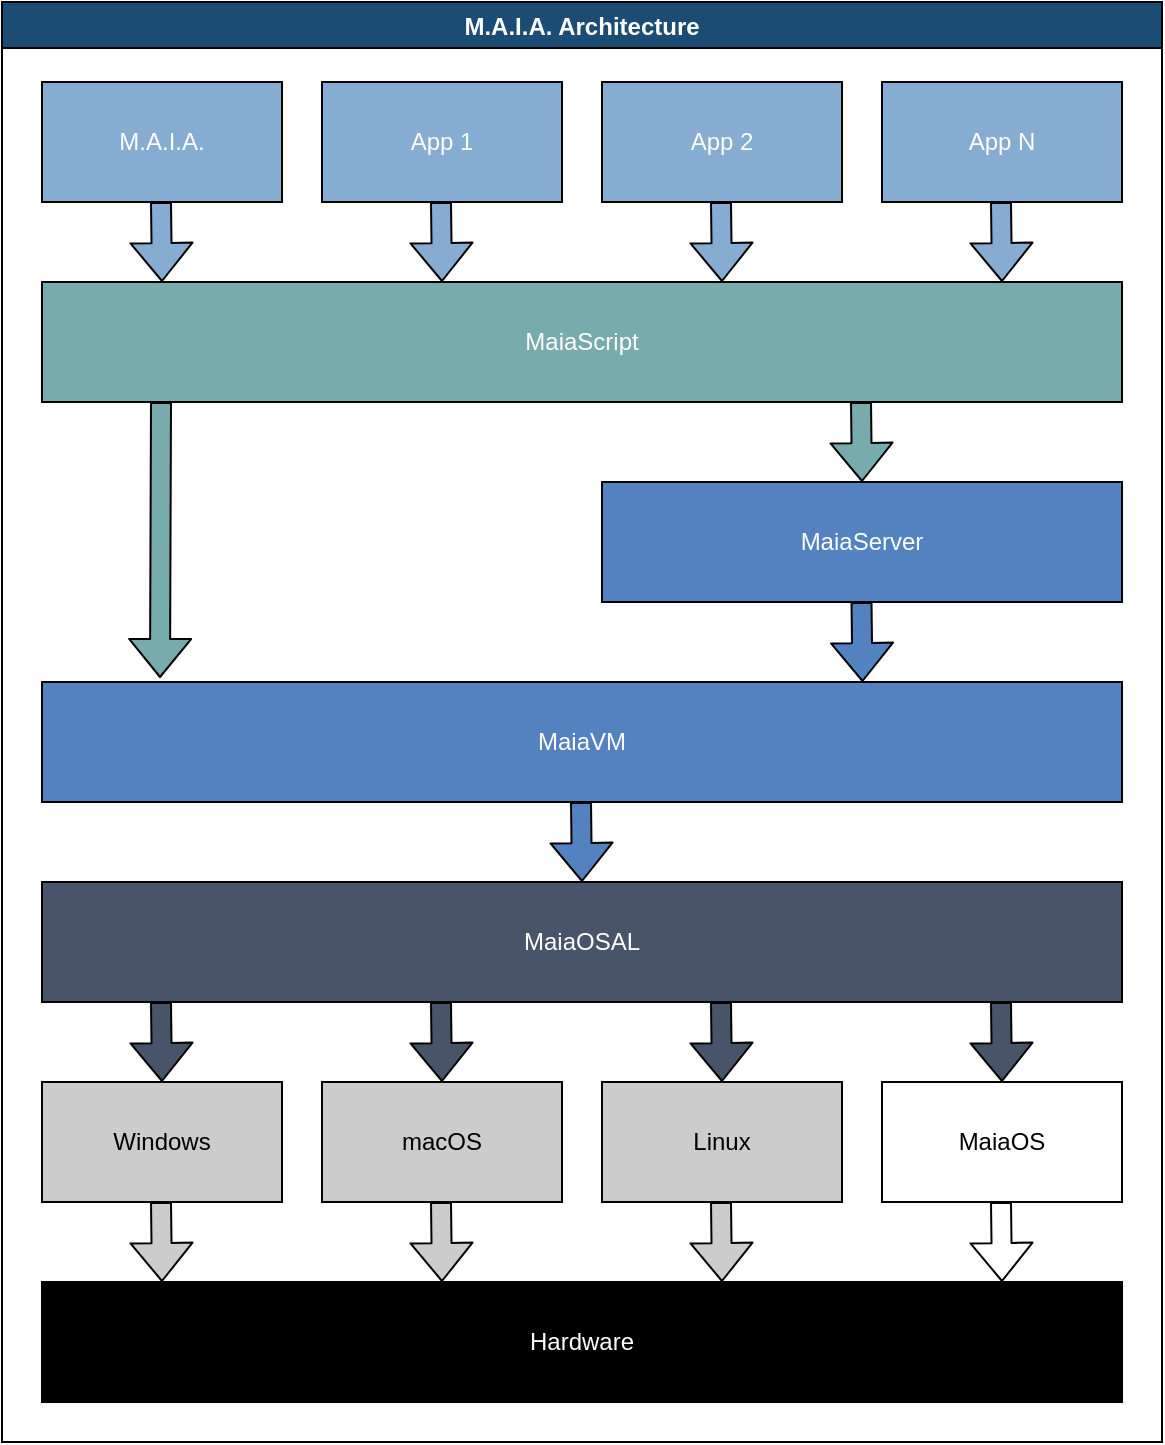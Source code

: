 <mxfile version="13.3.1" type="device"><diagram id="HLxVi1b4V3SdH5FvDU2b" name="Page-1"><mxGraphModel dx="622" dy="534" grid="1" gridSize="10" guides="1" tooltips="1" connect="1" arrows="1" fold="1" page="1" pageScale="1" pageWidth="827" pageHeight="1169" math="0" shadow="0"><root><mxCell id="0"/><mxCell id="1" parent="0"/><mxCell id="wSI-M6TDhY0JpeqzN93r-21" value="" style="shape=flexArrow;endArrow=classic;html=1;fillColor=#78ABAD;" parent="1" edge="1"><mxGeometry width="50" height="50" relative="1" as="geometry"><mxPoint x="489.5" y="280" as="sourcePoint"/><mxPoint x="490" y="320" as="targetPoint"/></mxGeometry></mxCell><mxCell id="wSI-M6TDhY0JpeqzN93r-20" value="" style="shape=flexArrow;endArrow=classic;html=1;fillColor=#86ACD1;" parent="1" edge="1"><mxGeometry width="50" height="50" relative="1" as="geometry"><mxPoint x="559.5" y="180" as="sourcePoint"/><mxPoint x="560" y="220" as="targetPoint"/></mxGeometry></mxCell><mxCell id="wSI-M6TDhY0JpeqzN93r-8" value="MaiaVM" style="rounded=0;whiteSpace=wrap;html=1;fillColor=#5482C1;fontColor=#FFFFFF;" parent="1" vertex="1"><mxGeometry x="80" y="420" width="540" height="60" as="geometry"/></mxCell><mxCell id="wSI-M6TDhY0JpeqzN93r-1" value="M.A.I.A." style="rounded=0;whiteSpace=wrap;html=1;fillColor=#86ACD1;fontColor=#FFFFFF;" parent="1" vertex="1"><mxGeometry x="80" y="120" width="120" height="60" as="geometry"/></mxCell><mxCell id="wSI-M6TDhY0JpeqzN93r-2" value="App 1" style="rounded=0;whiteSpace=wrap;html=1;fillColor=#86ACD1;fontColor=#FFFFFF;" parent="1" vertex="1"><mxGeometry x="220" y="120" width="120" height="60" as="geometry"/></mxCell><mxCell id="wSI-M6TDhY0JpeqzN93r-5" value="MaiaScript" style="rounded=0;whiteSpace=wrap;html=1;fillColor=#78ABAD;fontColor=#FFFFFF;" parent="1" vertex="1"><mxGeometry x="80" y="220" width="540" height="60" as="geometry"/></mxCell><mxCell id="wSI-M6TDhY0JpeqzN93r-6" value="App 2" style="rounded=0;whiteSpace=wrap;html=1;fillColor=#86ACD1;fontColor=#FFFFFF;" parent="1" vertex="1"><mxGeometry x="360" y="120" width="120" height="60" as="geometry"/></mxCell><mxCell id="wSI-M6TDhY0JpeqzN93r-7" value="App N" style="rounded=0;whiteSpace=wrap;html=1;fillColor=#86ACD1;fontColor=#FFFFFF;" parent="1" vertex="1"><mxGeometry x="500" y="120" width="120" height="60" as="geometry"/></mxCell><mxCell id="wSI-M6TDhY0JpeqzN93r-9" value="MaiaServer" style="rounded=0;whiteSpace=wrap;html=1;fillColor=#5482C1;fontColor=#FFFFFF;" parent="1" vertex="1"><mxGeometry x="360" y="320" width="260" height="60" as="geometry"/></mxCell><mxCell id="wSI-M6TDhY0JpeqzN93r-11" value="MaiaOSAL" style="rounded=0;whiteSpace=wrap;html=1;fillColor=#485469;fontColor=#FFFFFF;" parent="1" vertex="1"><mxGeometry x="80" y="520" width="540" height="60" as="geometry"/></mxCell><mxCell id="wSI-M6TDhY0JpeqzN93r-12" value="Windows" style="rounded=0;whiteSpace=wrap;html=1;fillColor=#CCCCCC;fontColor=#000000;" parent="1" vertex="1"><mxGeometry x="80" y="620" width="120" height="60" as="geometry"/></mxCell><mxCell id="wSI-M6TDhY0JpeqzN93r-13" value="macOS" style="rounded=0;whiteSpace=wrap;html=1;fillColor=#CCCCCC;fontColor=#000000;" parent="1" vertex="1"><mxGeometry x="220" y="620" width="120" height="60" as="geometry"/></mxCell><mxCell id="wSI-M6TDhY0JpeqzN93r-14" value="Linux" style="rounded=0;whiteSpace=wrap;html=1;fillColor=#CCCCCC;fontColor=#000000;" parent="1" vertex="1"><mxGeometry x="360" y="620" width="120" height="60" as="geometry"/></mxCell><mxCell id="wSI-M6TDhY0JpeqzN93r-15" value="MaiaOS" style="rounded=0;whiteSpace=wrap;html=1;" parent="1" vertex="1"><mxGeometry x="500" y="620" width="120" height="60" as="geometry"/></mxCell><mxCell id="wSI-M6TDhY0JpeqzN93r-16" value="Hardware" style="rounded=0;whiteSpace=wrap;html=1;fillColor=#000000;fontColor=#FFFFFF;" parent="1" vertex="1"><mxGeometry x="80" y="720" width="540" height="60" as="geometry"/></mxCell><mxCell id="wSI-M6TDhY0JpeqzN93r-17" value="" style="shape=flexArrow;endArrow=classic;html=1;fillColor=#86ACD1;" parent="1" edge="1"><mxGeometry width="50" height="50" relative="1" as="geometry"><mxPoint x="139.5" y="180" as="sourcePoint"/><mxPoint x="140" y="220" as="targetPoint"/></mxGeometry></mxCell><mxCell id="wSI-M6TDhY0JpeqzN93r-18" value="" style="shape=flexArrow;endArrow=classic;html=1;fillColor=#86ACD1;" parent="1" edge="1"><mxGeometry width="50" height="50" relative="1" as="geometry"><mxPoint x="279.5" y="180" as="sourcePoint"/><mxPoint x="280" y="220" as="targetPoint"/></mxGeometry></mxCell><mxCell id="wSI-M6TDhY0JpeqzN93r-19" value="" style="shape=flexArrow;endArrow=classic;html=1;fillColor=#86ACD1;" parent="1" edge="1"><mxGeometry width="50" height="50" relative="1" as="geometry"><mxPoint x="419.5" y="180" as="sourcePoint"/><mxPoint x="420" y="220" as="targetPoint"/></mxGeometry></mxCell><mxCell id="wSI-M6TDhY0JpeqzN93r-22" value="" style="shape=flexArrow;endArrow=classic;html=1;fillColor=#78ABAD;" parent="1" edge="1"><mxGeometry width="50" height="50" relative="1" as="geometry"><mxPoint x="139.5" y="280" as="sourcePoint"/><mxPoint x="139" y="418" as="targetPoint"/></mxGeometry></mxCell><mxCell id="wSI-M6TDhY0JpeqzN93r-24" value="" style="shape=flexArrow;endArrow=classic;html=1;fillColor=#5482C1;" parent="1" edge="1"><mxGeometry width="50" height="50" relative="1" as="geometry"><mxPoint x="489.75" y="380" as="sourcePoint"/><mxPoint x="490.25" y="420" as="targetPoint"/></mxGeometry></mxCell><mxCell id="wSI-M6TDhY0JpeqzN93r-25" value="" style="shape=flexArrow;endArrow=classic;html=1;fillColor=#5482C1;" parent="1" edge="1"><mxGeometry width="50" height="50" relative="1" as="geometry"><mxPoint x="349.5" y="480" as="sourcePoint"/><mxPoint x="350" y="520" as="targetPoint"/></mxGeometry></mxCell><mxCell id="wSI-M6TDhY0JpeqzN93r-26" value="" style="shape=flexArrow;endArrow=classic;html=1;fillColor=#485469;fontColor=#FFFFFF;" parent="1" edge="1"><mxGeometry width="50" height="50" relative="1" as="geometry"><mxPoint x="139.5" y="580" as="sourcePoint"/><mxPoint x="140" y="620" as="targetPoint"/></mxGeometry></mxCell><mxCell id="wSI-M6TDhY0JpeqzN93r-27" value="" style="shape=flexArrow;endArrow=classic;html=1;fillColor=#485469;fontColor=#FFFFFF;" parent="1" edge="1"><mxGeometry width="50" height="50" relative="1" as="geometry"><mxPoint x="279.5" y="580" as="sourcePoint"/><mxPoint x="280" y="620" as="targetPoint"/></mxGeometry></mxCell><mxCell id="wSI-M6TDhY0JpeqzN93r-28" value="" style="shape=flexArrow;endArrow=classic;html=1;fillColor=#485469;fontColor=#FFFFFF;" parent="1" edge="1"><mxGeometry width="50" height="50" relative="1" as="geometry"><mxPoint x="419.5" y="580" as="sourcePoint"/><mxPoint x="420" y="620" as="targetPoint"/></mxGeometry></mxCell><mxCell id="wSI-M6TDhY0JpeqzN93r-29" value="" style="shape=flexArrow;endArrow=classic;html=1;fillColor=#485469;fontColor=#FFFFFF;" parent="1" edge="1"><mxGeometry width="50" height="50" relative="1" as="geometry"><mxPoint x="559.5" y="580" as="sourcePoint"/><mxPoint x="560" y="620" as="targetPoint"/></mxGeometry></mxCell><mxCell id="wSI-M6TDhY0JpeqzN93r-30" value="" style="shape=flexArrow;endArrow=classic;html=1;fillColor=#CCCCCC;fontColor=#000000;" parent="1" edge="1"><mxGeometry width="50" height="50" relative="1" as="geometry"><mxPoint x="139.5" y="680" as="sourcePoint"/><mxPoint x="140" y="720" as="targetPoint"/></mxGeometry></mxCell><mxCell id="wSI-M6TDhY0JpeqzN93r-31" value="" style="shape=flexArrow;endArrow=classic;html=1;fillColor=#CCCCCC;fontColor=#000000;" parent="1" edge="1"><mxGeometry width="50" height="50" relative="1" as="geometry"><mxPoint x="279.5" y="680" as="sourcePoint"/><mxPoint x="280" y="720" as="targetPoint"/></mxGeometry></mxCell><mxCell id="wSI-M6TDhY0JpeqzN93r-32" value="" style="shape=flexArrow;endArrow=classic;html=1;fillColor=#CCCCCC;fontColor=#000000;" parent="1" edge="1"><mxGeometry width="50" height="50" relative="1" as="geometry"><mxPoint x="419.5" y="680" as="sourcePoint"/><mxPoint x="420" y="720" as="targetPoint"/></mxGeometry></mxCell><mxCell id="wSI-M6TDhY0JpeqzN93r-33" value="" style="shape=flexArrow;endArrow=classic;html=1;fontColor=#000000;" parent="1" edge="1"><mxGeometry width="50" height="50" relative="1" as="geometry"><mxPoint x="559.5" y="680" as="sourcePoint"/><mxPoint x="560" y="720" as="targetPoint"/></mxGeometry></mxCell><mxCell id="wSI-M6TDhY0JpeqzN93r-35" value="M.A.I.A. Architecture" style="swimlane;fillColor=#1A4C74;fontColor=#FFFFFF;" parent="1" vertex="1"><mxGeometry x="60" y="80" width="580" height="720" as="geometry"/></mxCell></root></mxGraphModel></diagram></mxfile>